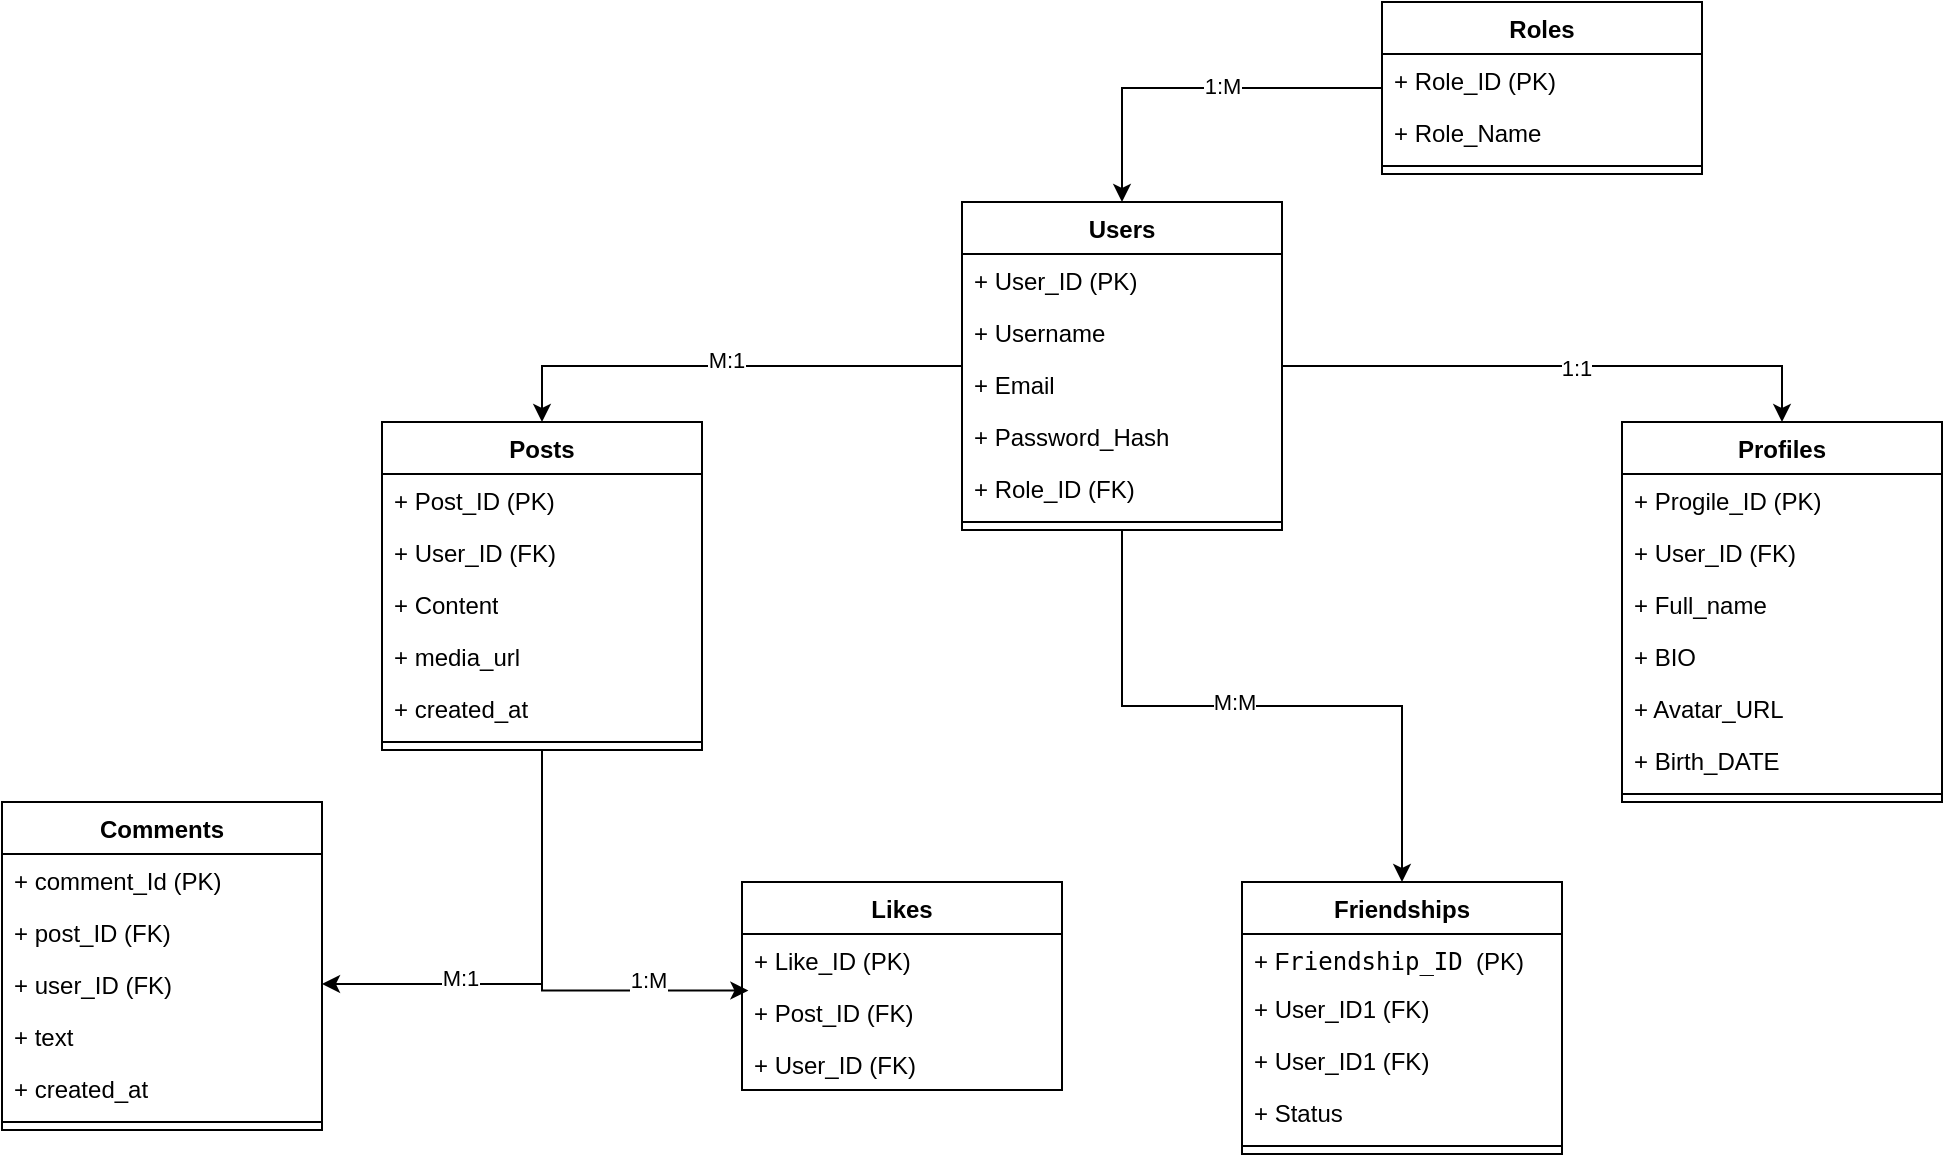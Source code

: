 <mxfile version="26.0.16">
  <diagram name="Страница — 1" id="quk2Hco7tV_mLTDLsP9_">
    <mxGraphModel dx="2084" dy="669" grid="1" gridSize="10" guides="1" tooltips="1" connect="1" arrows="1" fold="1" page="1" pageScale="1" pageWidth="827" pageHeight="1169" math="0" shadow="0">
      <root>
        <mxCell id="0" />
        <mxCell id="1" parent="0" />
        <mxCell id="0H42m3O3_6VJ6CjkaRSX-185" style="edgeStyle=orthogonalEdgeStyle;rounded=0;orthogonalLoop=1;jettySize=auto;html=1;entryX=0.5;entryY=0;entryDx=0;entryDy=0;" edge="1" parent="1" source="0H42m3O3_6VJ6CjkaRSX-93" target="0H42m3O3_6VJ6CjkaRSX-143">
          <mxGeometry relative="1" as="geometry" />
        </mxCell>
        <mxCell id="0H42m3O3_6VJ6CjkaRSX-187" value="1:1" style="edgeLabel;html=1;align=center;verticalAlign=middle;resizable=0;points=[];" vertex="1" connectable="0" parent="0H42m3O3_6VJ6CjkaRSX-185">
          <mxGeometry x="0.064" y="-1" relative="1" as="geometry">
            <mxPoint x="-1" as="offset" />
          </mxGeometry>
        </mxCell>
        <mxCell id="0H42m3O3_6VJ6CjkaRSX-186" style="edgeStyle=orthogonalEdgeStyle;rounded=0;orthogonalLoop=1;jettySize=auto;html=1;entryX=0.5;entryY=0;entryDx=0;entryDy=0;" edge="1" parent="1" source="0H42m3O3_6VJ6CjkaRSX-93" target="0H42m3O3_6VJ6CjkaRSX-116">
          <mxGeometry relative="1" as="geometry" />
        </mxCell>
        <mxCell id="0H42m3O3_6VJ6CjkaRSX-188" value="M:1" style="edgeLabel;html=1;align=center;verticalAlign=middle;resizable=0;points=[];" vertex="1" connectable="0" parent="0H42m3O3_6VJ6CjkaRSX-186">
          <mxGeometry x="-0.006" y="-3" relative="1" as="geometry">
            <mxPoint as="offset" />
          </mxGeometry>
        </mxCell>
        <mxCell id="0H42m3O3_6VJ6CjkaRSX-196" style="edgeStyle=orthogonalEdgeStyle;rounded=0;orthogonalLoop=1;jettySize=auto;html=1;entryX=0.5;entryY=0;entryDx=0;entryDy=0;" edge="1" parent="1" source="0H42m3O3_6VJ6CjkaRSX-93" target="0H42m3O3_6VJ6CjkaRSX-129">
          <mxGeometry relative="1" as="geometry" />
        </mxCell>
        <mxCell id="0H42m3O3_6VJ6CjkaRSX-197" value="M:M" style="edgeLabel;html=1;align=center;verticalAlign=middle;resizable=0;points=[];" vertex="1" connectable="0" parent="0H42m3O3_6VJ6CjkaRSX-196">
          <mxGeometry x="-0.089" y="2" relative="1" as="geometry">
            <mxPoint as="offset" />
          </mxGeometry>
        </mxCell>
        <mxCell id="0H42m3O3_6VJ6CjkaRSX-93" value="Users" style="swimlane;fontStyle=1;align=center;verticalAlign=top;childLayout=stackLayout;horizontal=1;startSize=26;horizontalStack=0;resizeParent=1;resizeParentMax=0;resizeLast=0;collapsible=1;marginBottom=0;whiteSpace=wrap;html=1;" vertex="1" parent="1">
          <mxGeometry x="160" y="150" width="160" height="164" as="geometry" />
        </mxCell>
        <mxCell id="0H42m3O3_6VJ6CjkaRSX-94" value="+&amp;nbsp;User_ID (PK)" style="text;strokeColor=none;fillColor=none;align=left;verticalAlign=top;spacingLeft=4;spacingRight=4;overflow=hidden;rotatable=0;points=[[0,0.5],[1,0.5]];portConstraint=eastwest;whiteSpace=wrap;html=1;" vertex="1" parent="0H42m3O3_6VJ6CjkaRSX-93">
          <mxGeometry y="26" width="160" height="26" as="geometry" />
        </mxCell>
        <mxCell id="0H42m3O3_6VJ6CjkaRSX-95" value="+ Username" style="text;strokeColor=none;fillColor=none;align=left;verticalAlign=top;spacingLeft=4;spacingRight=4;overflow=hidden;rotatable=0;points=[[0,0.5],[1,0.5]];portConstraint=eastwest;whiteSpace=wrap;html=1;" vertex="1" parent="0H42m3O3_6VJ6CjkaRSX-93">
          <mxGeometry y="52" width="160" height="26" as="geometry" />
        </mxCell>
        <mxCell id="0H42m3O3_6VJ6CjkaRSX-96" value="+&amp;nbsp;Email&lt;div&gt;&lt;br&gt;&lt;/div&gt;" style="text;strokeColor=none;fillColor=none;align=left;verticalAlign=top;spacingLeft=4;spacingRight=4;overflow=hidden;rotatable=0;points=[[0,0.5],[1,0.5]];portConstraint=eastwest;whiteSpace=wrap;html=1;" vertex="1" parent="0H42m3O3_6VJ6CjkaRSX-93">
          <mxGeometry y="78" width="160" height="26" as="geometry" />
        </mxCell>
        <mxCell id="0H42m3O3_6VJ6CjkaRSX-97" value="+&amp;nbsp;Password_Hash" style="text;strokeColor=none;fillColor=none;align=left;verticalAlign=top;spacingLeft=4;spacingRight=4;overflow=hidden;rotatable=0;points=[[0,0.5],[1,0.5]];portConstraint=eastwest;whiteSpace=wrap;html=1;" vertex="1" parent="0H42m3O3_6VJ6CjkaRSX-93">
          <mxGeometry y="104" width="160" height="26" as="geometry" />
        </mxCell>
        <mxCell id="0H42m3O3_6VJ6CjkaRSX-98" value="+&amp;nbsp;Role_ID (FK)" style="text;strokeColor=none;fillColor=none;align=left;verticalAlign=top;spacingLeft=4;spacingRight=4;overflow=hidden;rotatable=0;points=[[0,0.5],[1,0.5]];portConstraint=eastwest;whiteSpace=wrap;html=1;" vertex="1" parent="0H42m3O3_6VJ6CjkaRSX-93">
          <mxGeometry y="130" width="160" height="26" as="geometry" />
        </mxCell>
        <mxCell id="0H42m3O3_6VJ6CjkaRSX-100" value="" style="line;strokeWidth=1;fillColor=none;align=left;verticalAlign=middle;spacingTop=-1;spacingLeft=3;spacingRight=3;rotatable=0;labelPosition=right;points=[];portConstraint=eastwest;strokeColor=inherit;" vertex="1" parent="0H42m3O3_6VJ6CjkaRSX-93">
          <mxGeometry y="156" width="160" height="8" as="geometry" />
        </mxCell>
        <mxCell id="0H42m3O3_6VJ6CjkaRSX-198" style="edgeStyle=orthogonalEdgeStyle;rounded=0;orthogonalLoop=1;jettySize=auto;html=1;entryX=0.5;entryY=0;entryDx=0;entryDy=0;" edge="1" parent="1" source="0H42m3O3_6VJ6CjkaRSX-101" target="0H42m3O3_6VJ6CjkaRSX-93">
          <mxGeometry relative="1" as="geometry" />
        </mxCell>
        <mxCell id="0H42m3O3_6VJ6CjkaRSX-199" value="1:M" style="edgeLabel;html=1;align=center;verticalAlign=middle;resizable=0;points=[];" vertex="1" connectable="0" parent="0H42m3O3_6VJ6CjkaRSX-198">
          <mxGeometry x="-0.147" y="-1" relative="1" as="geometry">
            <mxPoint as="offset" />
          </mxGeometry>
        </mxCell>
        <mxCell id="0H42m3O3_6VJ6CjkaRSX-101" value="Roles" style="swimlane;fontStyle=1;align=center;verticalAlign=top;childLayout=stackLayout;horizontal=1;startSize=26;horizontalStack=0;resizeParent=1;resizeParentMax=0;resizeLast=0;collapsible=1;marginBottom=0;whiteSpace=wrap;html=1;" vertex="1" parent="1">
          <mxGeometry x="370" y="50" width="160" height="86" as="geometry" />
        </mxCell>
        <mxCell id="0H42m3O3_6VJ6CjkaRSX-102" value="+&amp;nbsp;Role_ID (PK)" style="text;strokeColor=none;fillColor=none;align=left;verticalAlign=top;spacingLeft=4;spacingRight=4;overflow=hidden;rotatable=0;points=[[0,0.5],[1,0.5]];portConstraint=eastwest;whiteSpace=wrap;html=1;" vertex="1" parent="0H42m3O3_6VJ6CjkaRSX-101">
          <mxGeometry y="26" width="160" height="26" as="geometry" />
        </mxCell>
        <mxCell id="0H42m3O3_6VJ6CjkaRSX-103" value="+&amp;nbsp;Role_Name" style="text;strokeColor=none;fillColor=none;align=left;verticalAlign=top;spacingLeft=4;spacingRight=4;overflow=hidden;rotatable=0;points=[[0,0.5],[1,0.5]];portConstraint=eastwest;whiteSpace=wrap;html=1;" vertex="1" parent="0H42m3O3_6VJ6CjkaRSX-101">
          <mxGeometry y="52" width="160" height="26" as="geometry" />
        </mxCell>
        <mxCell id="0H42m3O3_6VJ6CjkaRSX-108" value="" style="line;strokeWidth=1;fillColor=none;align=left;verticalAlign=middle;spacingTop=-1;spacingLeft=3;spacingRight=3;rotatable=0;labelPosition=right;points=[];portConstraint=eastwest;strokeColor=inherit;" vertex="1" parent="0H42m3O3_6VJ6CjkaRSX-101">
          <mxGeometry y="78" width="160" height="8" as="geometry" />
        </mxCell>
        <mxCell id="0H42m3O3_6VJ6CjkaRSX-192" style="edgeStyle=orthogonalEdgeStyle;rounded=0;orthogonalLoop=1;jettySize=auto;html=1;entryX=1;entryY=0.5;entryDx=0;entryDy=0;" edge="1" parent="1" source="0H42m3O3_6VJ6CjkaRSX-116" target="0H42m3O3_6VJ6CjkaRSX-153">
          <mxGeometry relative="1" as="geometry" />
        </mxCell>
        <mxCell id="0H42m3O3_6VJ6CjkaRSX-194" value="M:1" style="edgeLabel;html=1;align=center;verticalAlign=middle;resizable=0;points=[];" vertex="1" connectable="0" parent="0H42m3O3_6VJ6CjkaRSX-192">
          <mxGeometry x="0.393" y="-3" relative="1" as="geometry">
            <mxPoint as="offset" />
          </mxGeometry>
        </mxCell>
        <mxCell id="0H42m3O3_6VJ6CjkaRSX-116" value="&lt;strong data-end=&quot;1202&quot; data-start=&quot;1193&quot;&gt;Posts&lt;/strong&gt;" style="swimlane;fontStyle=1;align=center;verticalAlign=top;childLayout=stackLayout;horizontal=1;startSize=26;horizontalStack=0;resizeParent=1;resizeParentMax=0;resizeLast=0;collapsible=1;marginBottom=0;whiteSpace=wrap;html=1;" vertex="1" parent="1">
          <mxGeometry x="-130" y="260" width="160" height="164" as="geometry" />
        </mxCell>
        <mxCell id="0H42m3O3_6VJ6CjkaRSX-117" value="+&amp;nbsp;Post_ID (PK)" style="text;strokeColor=none;fillColor=none;align=left;verticalAlign=top;spacingLeft=4;spacingRight=4;overflow=hidden;rotatable=0;points=[[0,0.5],[1,0.5]];portConstraint=eastwest;whiteSpace=wrap;html=1;" vertex="1" parent="0H42m3O3_6VJ6CjkaRSX-116">
          <mxGeometry y="26" width="160" height="26" as="geometry" />
        </mxCell>
        <mxCell id="0H42m3O3_6VJ6CjkaRSX-118" value="+&amp;nbsp;User_ID (FK)" style="text;strokeColor=none;fillColor=none;align=left;verticalAlign=top;spacingLeft=4;spacingRight=4;overflow=hidden;rotatable=0;points=[[0,0.5],[1,0.5]];portConstraint=eastwest;whiteSpace=wrap;html=1;" vertex="1" parent="0H42m3O3_6VJ6CjkaRSX-116">
          <mxGeometry y="52" width="160" height="26" as="geometry" />
        </mxCell>
        <mxCell id="0H42m3O3_6VJ6CjkaRSX-119" value="+&amp;nbsp;Content" style="text;strokeColor=none;fillColor=none;align=left;verticalAlign=top;spacingLeft=4;spacingRight=4;overflow=hidden;rotatable=0;points=[[0,0.5],[1,0.5]];portConstraint=eastwest;whiteSpace=wrap;html=1;" vertex="1" parent="0H42m3O3_6VJ6CjkaRSX-116">
          <mxGeometry y="78" width="160" height="26" as="geometry" />
        </mxCell>
        <mxCell id="0H42m3O3_6VJ6CjkaRSX-120" value="+ media_url" style="text;strokeColor=none;fillColor=none;align=left;verticalAlign=top;spacingLeft=4;spacingRight=4;overflow=hidden;rotatable=0;points=[[0,0.5],[1,0.5]];portConstraint=eastwest;whiteSpace=wrap;html=1;" vertex="1" parent="0H42m3O3_6VJ6CjkaRSX-116">
          <mxGeometry y="104" width="160" height="26" as="geometry" />
        </mxCell>
        <mxCell id="0H42m3O3_6VJ6CjkaRSX-121" value="+ created_at" style="text;strokeColor=none;fillColor=none;align=left;verticalAlign=top;spacingLeft=4;spacingRight=4;overflow=hidden;rotatable=0;points=[[0,0.5],[1,0.5]];portConstraint=eastwest;whiteSpace=wrap;html=1;" vertex="1" parent="0H42m3O3_6VJ6CjkaRSX-116">
          <mxGeometry y="130" width="160" height="26" as="geometry" />
        </mxCell>
        <mxCell id="0H42m3O3_6VJ6CjkaRSX-122" value="" style="line;strokeWidth=1;fillColor=none;align=left;verticalAlign=middle;spacingTop=-1;spacingLeft=3;spacingRight=3;rotatable=0;labelPosition=right;points=[];portConstraint=eastwest;strokeColor=inherit;" vertex="1" parent="0H42m3O3_6VJ6CjkaRSX-116">
          <mxGeometry y="156" width="160" height="8" as="geometry" />
        </mxCell>
        <mxCell id="0H42m3O3_6VJ6CjkaRSX-123" value="Likes" style="swimlane;fontStyle=1;align=center;verticalAlign=top;childLayout=stackLayout;horizontal=1;startSize=26;horizontalStack=0;resizeParent=1;resizeParentMax=0;resizeLast=0;collapsible=1;marginBottom=0;whiteSpace=wrap;html=1;" vertex="1" parent="1">
          <mxGeometry x="50" y="490" width="160" height="104" as="geometry" />
        </mxCell>
        <mxCell id="0H42m3O3_6VJ6CjkaRSX-124" value="+&amp;nbsp;Like_ID (PK)" style="text;strokeColor=none;fillColor=none;align=left;verticalAlign=top;spacingLeft=4;spacingRight=4;overflow=hidden;rotatable=0;points=[[0,0.5],[1,0.5]];portConstraint=eastwest;whiteSpace=wrap;html=1;" vertex="1" parent="0H42m3O3_6VJ6CjkaRSX-123">
          <mxGeometry y="26" width="160" height="26" as="geometry" />
        </mxCell>
        <mxCell id="0H42m3O3_6VJ6CjkaRSX-125" value="+&amp;nbsp;Post_ID (FK)" style="text;strokeColor=none;fillColor=none;align=left;verticalAlign=top;spacingLeft=4;spacingRight=4;overflow=hidden;rotatable=0;points=[[0,0.5],[1,0.5]];portConstraint=eastwest;whiteSpace=wrap;html=1;" vertex="1" parent="0H42m3O3_6VJ6CjkaRSX-123">
          <mxGeometry y="52" width="160" height="26" as="geometry" />
        </mxCell>
        <mxCell id="0H42m3O3_6VJ6CjkaRSX-126" value="+&amp;nbsp;User_ID (FK)" style="text;strokeColor=none;fillColor=none;align=left;verticalAlign=top;spacingLeft=4;spacingRight=4;overflow=hidden;rotatable=0;points=[[0,0.5],[1,0.5]];portConstraint=eastwest;whiteSpace=wrap;html=1;" vertex="1" parent="0H42m3O3_6VJ6CjkaRSX-123">
          <mxGeometry y="78" width="160" height="26" as="geometry" />
        </mxCell>
        <mxCell id="0H42m3O3_6VJ6CjkaRSX-129" value="&lt;strong data-end=&quot;934&quot; data-start=&quot;919&quot;&gt;Friendships&lt;/strong&gt;" style="swimlane;fontStyle=1;align=center;verticalAlign=top;childLayout=stackLayout;horizontal=1;startSize=26;horizontalStack=0;resizeParent=1;resizeParentMax=0;resizeLast=0;collapsible=1;marginBottom=0;whiteSpace=wrap;html=1;" vertex="1" parent="1">
          <mxGeometry x="300" y="490" width="160" height="136" as="geometry" />
        </mxCell>
        <mxCell id="0H42m3O3_6VJ6CjkaRSX-130" value="+ F&lt;code data-end=&quot;966&quot; data-start=&quot;951&quot;&gt;riendship_ID&lt;/code&gt;&amp;nbsp;&amp;nbsp;(PK)" style="text;strokeColor=none;fillColor=none;align=left;verticalAlign=top;spacingLeft=4;spacingRight=4;overflow=hidden;rotatable=0;points=[[0,0.5],[1,0.5]];portConstraint=eastwest;whiteSpace=wrap;html=1;" vertex="1" parent="0H42m3O3_6VJ6CjkaRSX-129">
          <mxGeometry y="26" width="160" height="24" as="geometry" />
        </mxCell>
        <mxCell id="0H42m3O3_6VJ6CjkaRSX-131" value="+&amp;nbsp;User_ID1 (FK)" style="text;strokeColor=none;fillColor=none;align=left;verticalAlign=top;spacingLeft=4;spacingRight=4;overflow=hidden;rotatable=0;points=[[0,0.5],[1,0.5]];portConstraint=eastwest;whiteSpace=wrap;html=1;" vertex="1" parent="0H42m3O3_6VJ6CjkaRSX-129">
          <mxGeometry y="50" width="160" height="26" as="geometry" />
        </mxCell>
        <mxCell id="0H42m3O3_6VJ6CjkaRSX-132" value="+&amp;nbsp;User_ID1 (FK)" style="text;strokeColor=none;fillColor=none;align=left;verticalAlign=top;spacingLeft=4;spacingRight=4;overflow=hidden;rotatable=0;points=[[0,0.5],[1,0.5]];portConstraint=eastwest;whiteSpace=wrap;html=1;" vertex="1" parent="0H42m3O3_6VJ6CjkaRSX-129">
          <mxGeometry y="76" width="160" height="26" as="geometry" />
        </mxCell>
        <mxCell id="0H42m3O3_6VJ6CjkaRSX-133" value="+ Status" style="text;strokeColor=none;fillColor=none;align=left;verticalAlign=top;spacingLeft=4;spacingRight=4;overflow=hidden;rotatable=0;points=[[0,0.5],[1,0.5]];portConstraint=eastwest;whiteSpace=wrap;html=1;" vertex="1" parent="0H42m3O3_6VJ6CjkaRSX-129">
          <mxGeometry y="102" width="160" height="26" as="geometry" />
        </mxCell>
        <mxCell id="0H42m3O3_6VJ6CjkaRSX-134" value="" style="line;strokeWidth=1;fillColor=none;align=left;verticalAlign=middle;spacingTop=-1;spacingLeft=3;spacingRight=3;rotatable=0;labelPosition=right;points=[];portConstraint=eastwest;strokeColor=inherit;" vertex="1" parent="0H42m3O3_6VJ6CjkaRSX-129">
          <mxGeometry y="128" width="160" height="8" as="geometry" />
        </mxCell>
        <mxCell id="0H42m3O3_6VJ6CjkaRSX-143" value="&lt;strong data-end=&quot;599&quot; data-start=&quot;587&quot;&gt;Profiles&lt;/strong&gt;" style="swimlane;fontStyle=1;align=center;verticalAlign=top;childLayout=stackLayout;horizontal=1;startSize=26;horizontalStack=0;resizeParent=1;resizeParentMax=0;resizeLast=0;collapsible=1;marginBottom=0;whiteSpace=wrap;html=1;" vertex="1" parent="1">
          <mxGeometry x="490" y="260" width="160" height="190" as="geometry" />
        </mxCell>
        <mxCell id="0H42m3O3_6VJ6CjkaRSX-144" value="+&amp;nbsp;Progile_ID (PK)" style="text;strokeColor=none;fillColor=none;align=left;verticalAlign=top;spacingLeft=4;spacingRight=4;overflow=hidden;rotatable=0;points=[[0,0.5],[1,0.5]];portConstraint=eastwest;whiteSpace=wrap;html=1;" vertex="1" parent="0H42m3O3_6VJ6CjkaRSX-143">
          <mxGeometry y="26" width="160" height="26" as="geometry" />
        </mxCell>
        <mxCell id="0H42m3O3_6VJ6CjkaRSX-145" value="+&amp;nbsp;User_ID (FK)" style="text;strokeColor=none;fillColor=none;align=left;verticalAlign=top;spacingLeft=4;spacingRight=4;overflow=hidden;rotatable=0;points=[[0,0.5],[1,0.5]];portConstraint=eastwest;whiteSpace=wrap;html=1;" vertex="1" parent="0H42m3O3_6VJ6CjkaRSX-143">
          <mxGeometry y="52" width="160" height="26" as="geometry" />
        </mxCell>
        <mxCell id="0H42m3O3_6VJ6CjkaRSX-146" value="+ Full_name" style="text;strokeColor=none;fillColor=none;align=left;verticalAlign=top;spacingLeft=4;spacingRight=4;overflow=hidden;rotatable=0;points=[[0,0.5],[1,0.5]];portConstraint=eastwest;whiteSpace=wrap;html=1;" vertex="1" parent="0H42m3O3_6VJ6CjkaRSX-143">
          <mxGeometry y="78" width="160" height="26" as="geometry" />
        </mxCell>
        <mxCell id="0H42m3O3_6VJ6CjkaRSX-147" value="+ BIO" style="text;strokeColor=none;fillColor=none;align=left;verticalAlign=top;spacingLeft=4;spacingRight=4;overflow=hidden;rotatable=0;points=[[0,0.5],[1,0.5]];portConstraint=eastwest;whiteSpace=wrap;html=1;" vertex="1" parent="0H42m3O3_6VJ6CjkaRSX-143">
          <mxGeometry y="104" width="160" height="26" as="geometry" />
        </mxCell>
        <mxCell id="0H42m3O3_6VJ6CjkaRSX-148" value="+ Avatar_URL" style="text;strokeColor=none;fillColor=none;align=left;verticalAlign=top;spacingLeft=4;spacingRight=4;overflow=hidden;rotatable=0;points=[[0,0.5],[1,0.5]];portConstraint=eastwest;whiteSpace=wrap;html=1;" vertex="1" parent="0H42m3O3_6VJ6CjkaRSX-143">
          <mxGeometry y="130" width="160" height="26" as="geometry" />
        </mxCell>
        <mxCell id="0H42m3O3_6VJ6CjkaRSX-184" value="+ Birth_DATE" style="text;strokeColor=none;fillColor=none;align=left;verticalAlign=top;spacingLeft=4;spacingRight=4;overflow=hidden;rotatable=0;points=[[0,0.5],[1,0.5]];portConstraint=eastwest;whiteSpace=wrap;html=1;" vertex="1" parent="0H42m3O3_6VJ6CjkaRSX-143">
          <mxGeometry y="156" width="160" height="26" as="geometry" />
        </mxCell>
        <mxCell id="0H42m3O3_6VJ6CjkaRSX-149" value="" style="line;strokeWidth=1;fillColor=none;align=left;verticalAlign=middle;spacingTop=-1;spacingLeft=3;spacingRight=3;rotatable=0;labelPosition=right;points=[];portConstraint=eastwest;strokeColor=inherit;" vertex="1" parent="0H42m3O3_6VJ6CjkaRSX-143">
          <mxGeometry y="182" width="160" height="8" as="geometry" />
        </mxCell>
        <mxCell id="0H42m3O3_6VJ6CjkaRSX-150" value="&lt;strong data-end=&quot;1516&quot; data-start=&quot;1504&quot;&gt;Comments&lt;/strong&gt;" style="swimlane;fontStyle=1;align=center;verticalAlign=top;childLayout=stackLayout;horizontal=1;startSize=26;horizontalStack=0;resizeParent=1;resizeParentMax=0;resizeLast=0;collapsible=1;marginBottom=0;whiteSpace=wrap;html=1;" vertex="1" parent="1">
          <mxGeometry x="-320" y="450" width="160" height="164" as="geometry" />
        </mxCell>
        <mxCell id="0H42m3O3_6VJ6CjkaRSX-151" value="+ comment_Id (PK)" style="text;strokeColor=none;fillColor=none;align=left;verticalAlign=top;spacingLeft=4;spacingRight=4;overflow=hidden;rotatable=0;points=[[0,0.5],[1,0.5]];portConstraint=eastwest;whiteSpace=wrap;html=1;" vertex="1" parent="0H42m3O3_6VJ6CjkaRSX-150">
          <mxGeometry y="26" width="160" height="26" as="geometry" />
        </mxCell>
        <mxCell id="0H42m3O3_6VJ6CjkaRSX-152" value="+ post_ID (FK)" style="text;strokeColor=none;fillColor=none;align=left;verticalAlign=top;spacingLeft=4;spacingRight=4;overflow=hidden;rotatable=0;points=[[0,0.5],[1,0.5]];portConstraint=eastwest;whiteSpace=wrap;html=1;" vertex="1" parent="0H42m3O3_6VJ6CjkaRSX-150">
          <mxGeometry y="52" width="160" height="26" as="geometry" />
        </mxCell>
        <mxCell id="0H42m3O3_6VJ6CjkaRSX-153" value="+ user_ID (FK)" style="text;strokeColor=none;fillColor=none;align=left;verticalAlign=top;spacingLeft=4;spacingRight=4;overflow=hidden;rotatable=0;points=[[0,0.5],[1,0.5]];portConstraint=eastwest;whiteSpace=wrap;html=1;" vertex="1" parent="0H42m3O3_6VJ6CjkaRSX-150">
          <mxGeometry y="78" width="160" height="26" as="geometry" />
        </mxCell>
        <mxCell id="0H42m3O3_6VJ6CjkaRSX-154" value="+&amp;nbsp;text" style="text;strokeColor=none;fillColor=none;align=left;verticalAlign=top;spacingLeft=4;spacingRight=4;overflow=hidden;rotatable=0;points=[[0,0.5],[1,0.5]];portConstraint=eastwest;whiteSpace=wrap;html=1;" vertex="1" parent="0H42m3O3_6VJ6CjkaRSX-150">
          <mxGeometry y="104" width="160" height="26" as="geometry" />
        </mxCell>
        <mxCell id="0H42m3O3_6VJ6CjkaRSX-155" value="+&amp;nbsp;created_at" style="text;strokeColor=none;fillColor=none;align=left;verticalAlign=top;spacingLeft=4;spacingRight=4;overflow=hidden;rotatable=0;points=[[0,0.5],[1,0.5]];portConstraint=eastwest;whiteSpace=wrap;html=1;" vertex="1" parent="0H42m3O3_6VJ6CjkaRSX-150">
          <mxGeometry y="130" width="160" height="26" as="geometry" />
        </mxCell>
        <mxCell id="0H42m3O3_6VJ6CjkaRSX-156" value="" style="line;strokeWidth=1;fillColor=none;align=left;verticalAlign=middle;spacingTop=-1;spacingLeft=3;spacingRight=3;rotatable=0;labelPosition=right;points=[];portConstraint=eastwest;strokeColor=inherit;" vertex="1" parent="0H42m3O3_6VJ6CjkaRSX-150">
          <mxGeometry y="156" width="160" height="8" as="geometry" />
        </mxCell>
        <mxCell id="0H42m3O3_6VJ6CjkaRSX-193" style="edgeStyle=orthogonalEdgeStyle;rounded=0;orthogonalLoop=1;jettySize=auto;html=1;entryX=0.02;entryY=0.088;entryDx=0;entryDy=0;entryPerimeter=0;" edge="1" parent="1" source="0H42m3O3_6VJ6CjkaRSX-116" target="0H42m3O3_6VJ6CjkaRSX-125">
          <mxGeometry relative="1" as="geometry" />
        </mxCell>
        <mxCell id="0H42m3O3_6VJ6CjkaRSX-195" value="1:M&lt;div&gt;&lt;br&gt;&lt;/div&gt;" style="edgeLabel;html=1;align=center;verticalAlign=middle;resizable=0;points=[];" vertex="1" connectable="0" parent="0H42m3O3_6VJ6CjkaRSX-193">
          <mxGeometry x="0.539" y="-1" relative="1" as="geometry">
            <mxPoint x="1" as="offset" />
          </mxGeometry>
        </mxCell>
      </root>
    </mxGraphModel>
  </diagram>
</mxfile>
